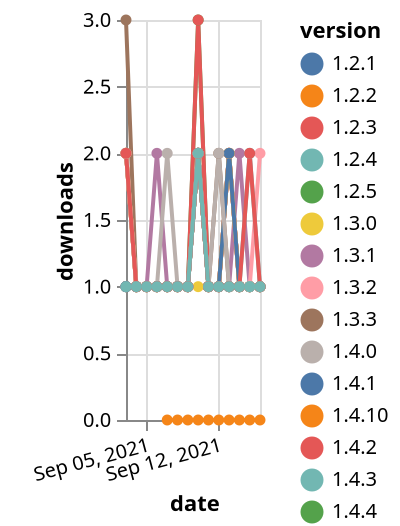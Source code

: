 {"$schema": "https://vega.github.io/schema/vega-lite/v5.json", "description": "A simple bar chart with embedded data.", "data": {"values": [{"date": "2021-09-03", "total": 92, "delta": 3, "version": "1.4.8"}, {"date": "2021-09-04", "total": 93, "delta": 1, "version": "1.4.8"}, {"date": "2021-09-05", "total": 94, "delta": 1, "version": "1.4.8"}, {"date": "2021-09-06", "total": 95, "delta": 1, "version": "1.4.8"}, {"date": "2021-09-07", "total": 96, "delta": 1, "version": "1.4.8"}, {"date": "2021-09-08", "total": 97, "delta": 1, "version": "1.4.8"}, {"date": "2021-09-09", "total": 98, "delta": 1, "version": "1.4.8"}, {"date": "2021-09-10", "total": 100, "delta": 2, "version": "1.4.8"}, {"date": "2021-09-11", "total": 101, "delta": 1, "version": "1.4.8"}, {"date": "2021-09-12", "total": 103, "delta": 2, "version": "1.4.8"}, {"date": "2021-09-13", "total": 104, "delta": 1, "version": "1.4.8"}, {"date": "2021-09-14", "total": 105, "delta": 1, "version": "1.4.8"}, {"date": "2021-09-15", "total": 106, "delta": 1, "version": "1.4.8"}, {"date": "2021-09-16", "total": 107, "delta": 1, "version": "1.4.8"}, {"date": "2021-09-03", "total": 148, "delta": 1, "version": "1.4.4"}, {"date": "2021-09-04", "total": 149, "delta": 1, "version": "1.4.4"}, {"date": "2021-09-05", "total": 150, "delta": 1, "version": "1.4.4"}, {"date": "2021-09-06", "total": 151, "delta": 1, "version": "1.4.4"}, {"date": "2021-09-07", "total": 152, "delta": 1, "version": "1.4.4"}, {"date": "2021-09-08", "total": 153, "delta": 1, "version": "1.4.4"}, {"date": "2021-09-09", "total": 154, "delta": 1, "version": "1.4.4"}, {"date": "2021-09-10", "total": 157, "delta": 3, "version": "1.4.4"}, {"date": "2021-09-11", "total": 158, "delta": 1, "version": "1.4.4"}, {"date": "2021-09-12", "total": 159, "delta": 1, "version": "1.4.4"}, {"date": "2021-09-13", "total": 160, "delta": 1, "version": "1.4.4"}, {"date": "2021-09-14", "total": 161, "delta": 1, "version": "1.4.4"}, {"date": "2021-09-15", "total": 162, "delta": 1, "version": "1.4.4"}, {"date": "2021-09-16", "total": 163, "delta": 1, "version": "1.4.4"}, {"date": "2021-09-03", "total": 115, "delta": 2, "version": "1.4.6"}, {"date": "2021-09-04", "total": 116, "delta": 1, "version": "1.4.6"}, {"date": "2021-09-05", "total": 117, "delta": 1, "version": "1.4.6"}, {"date": "2021-09-06", "total": 119, "delta": 2, "version": "1.4.6"}, {"date": "2021-09-07", "total": 120, "delta": 1, "version": "1.4.6"}, {"date": "2021-09-08", "total": 121, "delta": 1, "version": "1.4.6"}, {"date": "2021-09-09", "total": 122, "delta": 1, "version": "1.4.6"}, {"date": "2021-09-10", "total": 124, "delta": 2, "version": "1.4.6"}, {"date": "2021-09-11", "total": 125, "delta": 1, "version": "1.4.6"}, {"date": "2021-09-12", "total": 126, "delta": 1, "version": "1.4.6"}, {"date": "2021-09-13", "total": 127, "delta": 1, "version": "1.4.6"}, {"date": "2021-09-14", "total": 129, "delta": 2, "version": "1.4.6"}, {"date": "2021-09-15", "total": 130, "delta": 1, "version": "1.4.6"}, {"date": "2021-09-16", "total": 131, "delta": 1, "version": "1.4.6"}, {"date": "2021-09-03", "total": 143, "delta": 1, "version": "1.3.0"}, {"date": "2021-09-04", "total": 144, "delta": 1, "version": "1.3.0"}, {"date": "2021-09-05", "total": 145, "delta": 1, "version": "1.3.0"}, {"date": "2021-09-06", "total": 146, "delta": 1, "version": "1.3.0"}, {"date": "2021-09-07", "total": 147, "delta": 1, "version": "1.3.0"}, {"date": "2021-09-08", "total": 148, "delta": 1, "version": "1.3.0"}, {"date": "2021-09-09", "total": 149, "delta": 1, "version": "1.3.0"}, {"date": "2021-09-10", "total": 150, "delta": 1, "version": "1.3.0"}, {"date": "2021-09-11", "total": 151, "delta": 1, "version": "1.3.0"}, {"date": "2021-09-12", "total": 152, "delta": 1, "version": "1.3.0"}, {"date": "2021-09-13", "total": 153, "delta": 1, "version": "1.3.0"}, {"date": "2021-09-14", "total": 154, "delta": 1, "version": "1.3.0"}, {"date": "2021-09-15", "total": 155, "delta": 1, "version": "1.3.0"}, {"date": "2021-09-16", "total": 156, "delta": 1, "version": "1.3.0"}, {"date": "2021-09-03", "total": 141, "delta": 1, "version": "1.3.3"}, {"date": "2021-09-04", "total": 142, "delta": 1, "version": "1.3.3"}, {"date": "2021-09-05", "total": 143, "delta": 1, "version": "1.3.3"}, {"date": "2021-09-06", "total": 144, "delta": 1, "version": "1.3.3"}, {"date": "2021-09-07", "total": 145, "delta": 1, "version": "1.3.3"}, {"date": "2021-09-08", "total": 146, "delta": 1, "version": "1.3.3"}, {"date": "2021-09-09", "total": 147, "delta": 1, "version": "1.3.3"}, {"date": "2021-09-10", "total": 149, "delta": 2, "version": "1.3.3"}, {"date": "2021-09-11", "total": 150, "delta": 1, "version": "1.3.3"}, {"date": "2021-09-12", "total": 151, "delta": 1, "version": "1.3.3"}, {"date": "2021-09-13", "total": 153, "delta": 2, "version": "1.3.3"}, {"date": "2021-09-14", "total": 154, "delta": 1, "version": "1.3.3"}, {"date": "2021-09-15", "total": 155, "delta": 1, "version": "1.3.3"}, {"date": "2021-09-16", "total": 156, "delta": 1, "version": "1.3.3"}, {"date": "2021-09-03", "total": 147, "delta": 1, "version": "1.4.1"}, {"date": "2021-09-04", "total": 148, "delta": 1, "version": "1.4.1"}, {"date": "2021-09-05", "total": 149, "delta": 1, "version": "1.4.1"}, {"date": "2021-09-06", "total": 150, "delta": 1, "version": "1.4.1"}, {"date": "2021-09-07", "total": 151, "delta": 1, "version": "1.4.1"}, {"date": "2021-09-08", "total": 152, "delta": 1, "version": "1.4.1"}, {"date": "2021-09-09", "total": 153, "delta": 1, "version": "1.4.1"}, {"date": "2021-09-10", "total": 155, "delta": 2, "version": "1.4.1"}, {"date": "2021-09-11", "total": 156, "delta": 1, "version": "1.4.1"}, {"date": "2021-09-12", "total": 157, "delta": 1, "version": "1.4.1"}, {"date": "2021-09-13", "total": 158, "delta": 1, "version": "1.4.1"}, {"date": "2021-09-14", "total": 159, "delta": 1, "version": "1.4.1"}, {"date": "2021-09-15", "total": 160, "delta": 1, "version": "1.4.1"}, {"date": "2021-09-16", "total": 161, "delta": 1, "version": "1.4.1"}, {"date": "2021-09-03", "total": 147, "delta": 2, "version": "1.2.2"}, {"date": "2021-09-04", "total": 148, "delta": 1, "version": "1.2.2"}, {"date": "2021-09-05", "total": 149, "delta": 1, "version": "1.2.2"}, {"date": "2021-09-06", "total": 150, "delta": 1, "version": "1.2.2"}, {"date": "2021-09-07", "total": 151, "delta": 1, "version": "1.2.2"}, {"date": "2021-09-08", "total": 152, "delta": 1, "version": "1.2.2"}, {"date": "2021-09-09", "total": 153, "delta": 1, "version": "1.2.2"}, {"date": "2021-09-10", "total": 155, "delta": 2, "version": "1.2.2"}, {"date": "2021-09-11", "total": 156, "delta": 1, "version": "1.2.2"}, {"date": "2021-09-12", "total": 157, "delta": 1, "version": "1.2.2"}, {"date": "2021-09-13", "total": 159, "delta": 2, "version": "1.2.2"}, {"date": "2021-09-14", "total": 160, "delta": 1, "version": "1.2.2"}, {"date": "2021-09-15", "total": 161, "delta": 1, "version": "1.2.2"}, {"date": "2021-09-16", "total": 162, "delta": 1, "version": "1.2.2"}, {"date": "2021-09-03", "total": 156, "delta": 1, "version": "1.2.5"}, {"date": "2021-09-04", "total": 157, "delta": 1, "version": "1.2.5"}, {"date": "2021-09-05", "total": 158, "delta": 1, "version": "1.2.5"}, {"date": "2021-09-06", "total": 159, "delta": 1, "version": "1.2.5"}, {"date": "2021-09-07", "total": 160, "delta": 1, "version": "1.2.5"}, {"date": "2021-09-08", "total": 161, "delta": 1, "version": "1.2.5"}, {"date": "2021-09-09", "total": 162, "delta": 1, "version": "1.2.5"}, {"date": "2021-09-10", "total": 164, "delta": 2, "version": "1.2.5"}, {"date": "2021-09-11", "total": 165, "delta": 1, "version": "1.2.5"}, {"date": "2021-09-12", "total": 166, "delta": 1, "version": "1.2.5"}, {"date": "2021-09-13", "total": 167, "delta": 1, "version": "1.2.5"}, {"date": "2021-09-14", "total": 168, "delta": 1, "version": "1.2.5"}, {"date": "2021-09-15", "total": 169, "delta": 1, "version": "1.2.5"}, {"date": "2021-09-16", "total": 170, "delta": 1, "version": "1.2.5"}, {"date": "2021-09-03", "total": 118, "delta": 2, "version": "1.4.7"}, {"date": "2021-09-04", "total": 119, "delta": 1, "version": "1.4.7"}, {"date": "2021-09-05", "total": 120, "delta": 1, "version": "1.4.7"}, {"date": "2021-09-06", "total": 121, "delta": 1, "version": "1.4.7"}, {"date": "2021-09-07", "total": 122, "delta": 1, "version": "1.4.7"}, {"date": "2021-09-08", "total": 123, "delta": 1, "version": "1.4.7"}, {"date": "2021-09-09", "total": 124, "delta": 1, "version": "1.4.7"}, {"date": "2021-09-10", "total": 126, "delta": 2, "version": "1.4.7"}, {"date": "2021-09-11", "total": 127, "delta": 1, "version": "1.4.7"}, {"date": "2021-09-12", "total": 128, "delta": 1, "version": "1.4.7"}, {"date": "2021-09-13", "total": 129, "delta": 1, "version": "1.4.7"}, {"date": "2021-09-14", "total": 130, "delta": 1, "version": "1.4.7"}, {"date": "2021-09-15", "total": 131, "delta": 1, "version": "1.4.7"}, {"date": "2021-09-16", "total": 133, "delta": 2, "version": "1.4.7"}, {"date": "2021-09-03", "total": 184, "delta": 1, "version": "1.4.3"}, {"date": "2021-09-04", "total": 185, "delta": 1, "version": "1.4.3"}, {"date": "2021-09-05", "total": 186, "delta": 1, "version": "1.4.3"}, {"date": "2021-09-06", "total": 187, "delta": 1, "version": "1.4.3"}, {"date": "2021-09-07", "total": 188, "delta": 1, "version": "1.4.3"}, {"date": "2021-09-08", "total": 189, "delta": 1, "version": "1.4.3"}, {"date": "2021-09-09", "total": 190, "delta": 1, "version": "1.4.3"}, {"date": "2021-09-10", "total": 192, "delta": 2, "version": "1.4.3"}, {"date": "2021-09-11", "total": 193, "delta": 1, "version": "1.4.3"}, {"date": "2021-09-12", "total": 194, "delta": 1, "version": "1.4.3"}, {"date": "2021-09-13", "total": 195, "delta": 1, "version": "1.4.3"}, {"date": "2021-09-14", "total": 196, "delta": 1, "version": "1.4.3"}, {"date": "2021-09-15", "total": 198, "delta": 2, "version": "1.4.3"}, {"date": "2021-09-16", "total": 199, "delta": 1, "version": "1.4.3"}, {"date": "2021-09-03", "total": 132, "delta": 1, "version": "1.3.1"}, {"date": "2021-09-04", "total": 133, "delta": 1, "version": "1.3.1"}, {"date": "2021-09-05", "total": 134, "delta": 1, "version": "1.3.1"}, {"date": "2021-09-06", "total": 135, "delta": 1, "version": "1.3.1"}, {"date": "2021-09-07", "total": 136, "delta": 1, "version": "1.3.1"}, {"date": "2021-09-08", "total": 137, "delta": 1, "version": "1.3.1"}, {"date": "2021-09-09", "total": 138, "delta": 1, "version": "1.3.1"}, {"date": "2021-09-10", "total": 140, "delta": 2, "version": "1.3.1"}, {"date": "2021-09-11", "total": 141, "delta": 1, "version": "1.3.1"}, {"date": "2021-09-12", "total": 142, "delta": 1, "version": "1.3.1"}, {"date": "2021-09-13", "total": 144, "delta": 2, "version": "1.3.1"}, {"date": "2021-09-14", "total": 145, "delta": 1, "version": "1.3.1"}, {"date": "2021-09-15", "total": 146, "delta": 1, "version": "1.3.1"}, {"date": "2021-09-16", "total": 147, "delta": 1, "version": "1.3.1"}, {"date": "2021-09-03", "total": 154, "delta": 2, "version": "1.2.3"}, {"date": "2021-09-04", "total": 155, "delta": 1, "version": "1.2.3"}, {"date": "2021-09-05", "total": 156, "delta": 1, "version": "1.2.3"}, {"date": "2021-09-06", "total": 157, "delta": 1, "version": "1.2.3"}, {"date": "2021-09-07", "total": 158, "delta": 1, "version": "1.2.3"}, {"date": "2021-09-08", "total": 159, "delta": 1, "version": "1.2.3"}, {"date": "2021-09-09", "total": 160, "delta": 1, "version": "1.2.3"}, {"date": "2021-09-10", "total": 163, "delta": 3, "version": "1.2.3"}, {"date": "2021-09-11", "total": 164, "delta": 1, "version": "1.2.3"}, {"date": "2021-09-12", "total": 165, "delta": 1, "version": "1.2.3"}, {"date": "2021-09-13", "total": 167, "delta": 2, "version": "1.2.3"}, {"date": "2021-09-14", "total": 168, "delta": 1, "version": "1.2.3"}, {"date": "2021-09-15", "total": 169, "delta": 1, "version": "1.2.3"}, {"date": "2021-09-16", "total": 170, "delta": 1, "version": "1.2.3"}, {"date": "2021-09-03", "total": 143, "delta": 1, "version": "1.3.2"}, {"date": "2021-09-04", "total": 144, "delta": 1, "version": "1.3.2"}, {"date": "2021-09-05", "total": 145, "delta": 1, "version": "1.3.2"}, {"date": "2021-09-06", "total": 146, "delta": 1, "version": "1.3.2"}, {"date": "2021-09-07", "total": 147, "delta": 1, "version": "1.3.2"}, {"date": "2021-09-08", "total": 148, "delta": 1, "version": "1.3.2"}, {"date": "2021-09-09", "total": 149, "delta": 1, "version": "1.3.2"}, {"date": "2021-09-10", "total": 151, "delta": 2, "version": "1.3.2"}, {"date": "2021-09-11", "total": 152, "delta": 1, "version": "1.3.2"}, {"date": "2021-09-12", "total": 153, "delta": 1, "version": "1.3.2"}, {"date": "2021-09-13", "total": 155, "delta": 2, "version": "1.3.2"}, {"date": "2021-09-14", "total": 156, "delta": 1, "version": "1.3.2"}, {"date": "2021-09-15", "total": 157, "delta": 1, "version": "1.3.2"}, {"date": "2021-09-16", "total": 158, "delta": 1, "version": "1.3.2"}, {"date": "2021-09-03", "total": 116, "delta": 2, "version": "1.4.5"}, {"date": "2021-09-04", "total": 117, "delta": 1, "version": "1.4.5"}, {"date": "2021-09-05", "total": 118, "delta": 1, "version": "1.4.5"}, {"date": "2021-09-06", "total": 119, "delta": 1, "version": "1.4.5"}, {"date": "2021-09-07", "total": 120, "delta": 1, "version": "1.4.5"}, {"date": "2021-09-08", "total": 121, "delta": 1, "version": "1.4.5"}, {"date": "2021-09-09", "total": 122, "delta": 1, "version": "1.4.5"}, {"date": "2021-09-10", "total": 124, "delta": 2, "version": "1.4.5"}, {"date": "2021-09-11", "total": 125, "delta": 1, "version": "1.4.5"}, {"date": "2021-09-12", "total": 126, "delta": 1, "version": "1.4.5"}, {"date": "2021-09-13", "total": 128, "delta": 2, "version": "1.4.5"}, {"date": "2021-09-14", "total": 129, "delta": 1, "version": "1.4.5"}, {"date": "2021-09-15", "total": 130, "delta": 1, "version": "1.4.5"}, {"date": "2021-09-16", "total": 131, "delta": 1, "version": "1.4.5"}, {"date": "2021-09-03", "total": 154, "delta": 1, "version": "1.2.1"}, {"date": "2021-09-04", "total": 155, "delta": 1, "version": "1.2.1"}, {"date": "2021-09-05", "total": 156, "delta": 1, "version": "1.2.1"}, {"date": "2021-09-06", "total": 157, "delta": 1, "version": "1.2.1"}, {"date": "2021-09-07", "total": 158, "delta": 1, "version": "1.2.1"}, {"date": "2021-09-08", "total": 159, "delta": 1, "version": "1.2.1"}, {"date": "2021-09-09", "total": 160, "delta": 1, "version": "1.2.1"}, {"date": "2021-09-10", "total": 162, "delta": 2, "version": "1.2.1"}, {"date": "2021-09-11", "total": 163, "delta": 1, "version": "1.2.1"}, {"date": "2021-09-12", "total": 164, "delta": 1, "version": "1.2.1"}, {"date": "2021-09-13", "total": 166, "delta": 2, "version": "1.2.1"}, {"date": "2021-09-14", "total": 167, "delta": 1, "version": "1.2.1"}, {"date": "2021-09-15", "total": 168, "delta": 1, "version": "1.2.1"}, {"date": "2021-09-16", "total": 169, "delta": 1, "version": "1.2.1"}, {"date": "2021-09-03", "total": 130, "delta": 2, "version": "1.4.0"}, {"date": "2021-09-04", "total": 131, "delta": 1, "version": "1.4.0"}, {"date": "2021-09-05", "total": 132, "delta": 1, "version": "1.4.0"}, {"date": "2021-09-06", "total": 133, "delta": 1, "version": "1.4.0"}, {"date": "2021-09-07", "total": 134, "delta": 1, "version": "1.4.0"}, {"date": "2021-09-08", "total": 135, "delta": 1, "version": "1.4.0"}, {"date": "2021-09-09", "total": 136, "delta": 1, "version": "1.4.0"}, {"date": "2021-09-10", "total": 138, "delta": 2, "version": "1.4.0"}, {"date": "2021-09-11", "total": 139, "delta": 1, "version": "1.4.0"}, {"date": "2021-09-12", "total": 140, "delta": 1, "version": "1.4.0"}, {"date": "2021-09-13", "total": 141, "delta": 1, "version": "1.4.0"}, {"date": "2021-09-14", "total": 142, "delta": 1, "version": "1.4.0"}, {"date": "2021-09-15", "total": 143, "delta": 1, "version": "1.4.0"}, {"date": "2021-09-16", "total": 144, "delta": 1, "version": "1.4.0"}, {"date": "2021-09-07", "total": 10, "delta": 0, "version": "1.4.10"}, {"date": "2021-09-08", "total": 12, "delta": 0, "version": "1.4.10"}, {"date": "2021-09-09", "total": 13, "delta": 0, "version": "1.4.10"}, {"date": "2021-09-10", "total": 15, "delta": 0, "version": "1.4.10"}, {"date": "2021-09-11", "total": 16, "delta": 0, "version": "1.4.10"}, {"date": "2021-09-12", "total": 18, "delta": 0, "version": "1.4.10"}, {"date": "2021-09-13", "total": 20, "delta": 0, "version": "1.4.10"}, {"date": "2021-09-14", "total": 21, "delta": 0, "version": "1.4.10"}, {"date": "2021-09-15", "total": 21, "delta": 0, "version": "1.4.10"}, {"date": "2021-09-16", "total": 22, "delta": 0, "version": "1.4.10"}, {"date": "2021-09-03", "total": 100, "delta": 2, "version": "1.4.9"}, {"date": "2021-09-04", "total": 101, "delta": 1, "version": "1.4.9"}, {"date": "2021-09-05", "total": 102, "delta": 1, "version": "1.4.9"}, {"date": "2021-09-06", "total": 103, "delta": 1, "version": "1.4.9"}, {"date": "2021-09-07", "total": 105, "delta": 2, "version": "1.4.9"}, {"date": "2021-09-08", "total": 106, "delta": 1, "version": "1.4.9"}, {"date": "2021-09-09", "total": 107, "delta": 1, "version": "1.4.9"}, {"date": "2021-09-10", "total": 109, "delta": 2, "version": "1.4.9"}, {"date": "2021-09-11", "total": 110, "delta": 1, "version": "1.4.9"}, {"date": "2021-09-12", "total": 112, "delta": 2, "version": "1.4.9"}, {"date": "2021-09-13", "total": 113, "delta": 1, "version": "1.4.9"}, {"date": "2021-09-14", "total": 114, "delta": 1, "version": "1.4.9"}, {"date": "2021-09-15", "total": 115, "delta": 1, "version": "1.4.9"}, {"date": "2021-09-16", "total": 116, "delta": 1, "version": "1.4.9"}, {"date": "2021-09-03", "total": 125, "delta": 2, "version": "1.4.2"}, {"date": "2021-09-04", "total": 126, "delta": 1, "version": "1.4.2"}, {"date": "2021-09-05", "total": 127, "delta": 1, "version": "1.4.2"}, {"date": "2021-09-06", "total": 128, "delta": 1, "version": "1.4.2"}, {"date": "2021-09-07", "total": 129, "delta": 1, "version": "1.4.2"}, {"date": "2021-09-08", "total": 130, "delta": 1, "version": "1.4.2"}, {"date": "2021-09-09", "total": 131, "delta": 1, "version": "1.4.2"}, {"date": "2021-09-10", "total": 133, "delta": 2, "version": "1.4.2"}, {"date": "2021-09-11", "total": 134, "delta": 1, "version": "1.4.2"}, {"date": "2021-09-12", "total": 135, "delta": 1, "version": "1.4.2"}, {"date": "2021-09-13", "total": 136, "delta": 1, "version": "1.4.2"}, {"date": "2021-09-14", "total": 137, "delta": 1, "version": "1.4.2"}, {"date": "2021-09-15", "total": 139, "delta": 2, "version": "1.4.2"}, {"date": "2021-09-16", "total": 140, "delta": 1, "version": "1.4.2"}, {"date": "2021-09-03", "total": 137, "delta": 1, "version": "1.2.4"}, {"date": "2021-09-04", "total": 138, "delta": 1, "version": "1.2.4"}, {"date": "2021-09-05", "total": 139, "delta": 1, "version": "1.2.4"}, {"date": "2021-09-06", "total": 140, "delta": 1, "version": "1.2.4"}, {"date": "2021-09-07", "total": 141, "delta": 1, "version": "1.2.4"}, {"date": "2021-09-08", "total": 142, "delta": 1, "version": "1.2.4"}, {"date": "2021-09-09", "total": 143, "delta": 1, "version": "1.2.4"}, {"date": "2021-09-10", "total": 145, "delta": 2, "version": "1.2.4"}, {"date": "2021-09-11", "total": 146, "delta": 1, "version": "1.2.4"}, {"date": "2021-09-12", "total": 147, "delta": 1, "version": "1.2.4"}, {"date": "2021-09-13", "total": 148, "delta": 1, "version": "1.2.4"}, {"date": "2021-09-14", "total": 149, "delta": 1, "version": "1.2.4"}, {"date": "2021-09-15", "total": 150, "delta": 1, "version": "1.2.4"}, {"date": "2021-09-16", "total": 151, "delta": 1, "version": "1.2.4"}]}, "width": "container", "mark": {"type": "line", "point": {"filled": true}}, "encoding": {"x": {"field": "date", "type": "temporal", "timeUnit": "yearmonthdate", "title": "date", "axis": {"labelAngle": -15}}, "y": {"field": "delta", "type": "quantitative", "title": "downloads"}, "color": {"field": "version", "type": "nominal"}, "tooltip": {"field": "delta"}}}